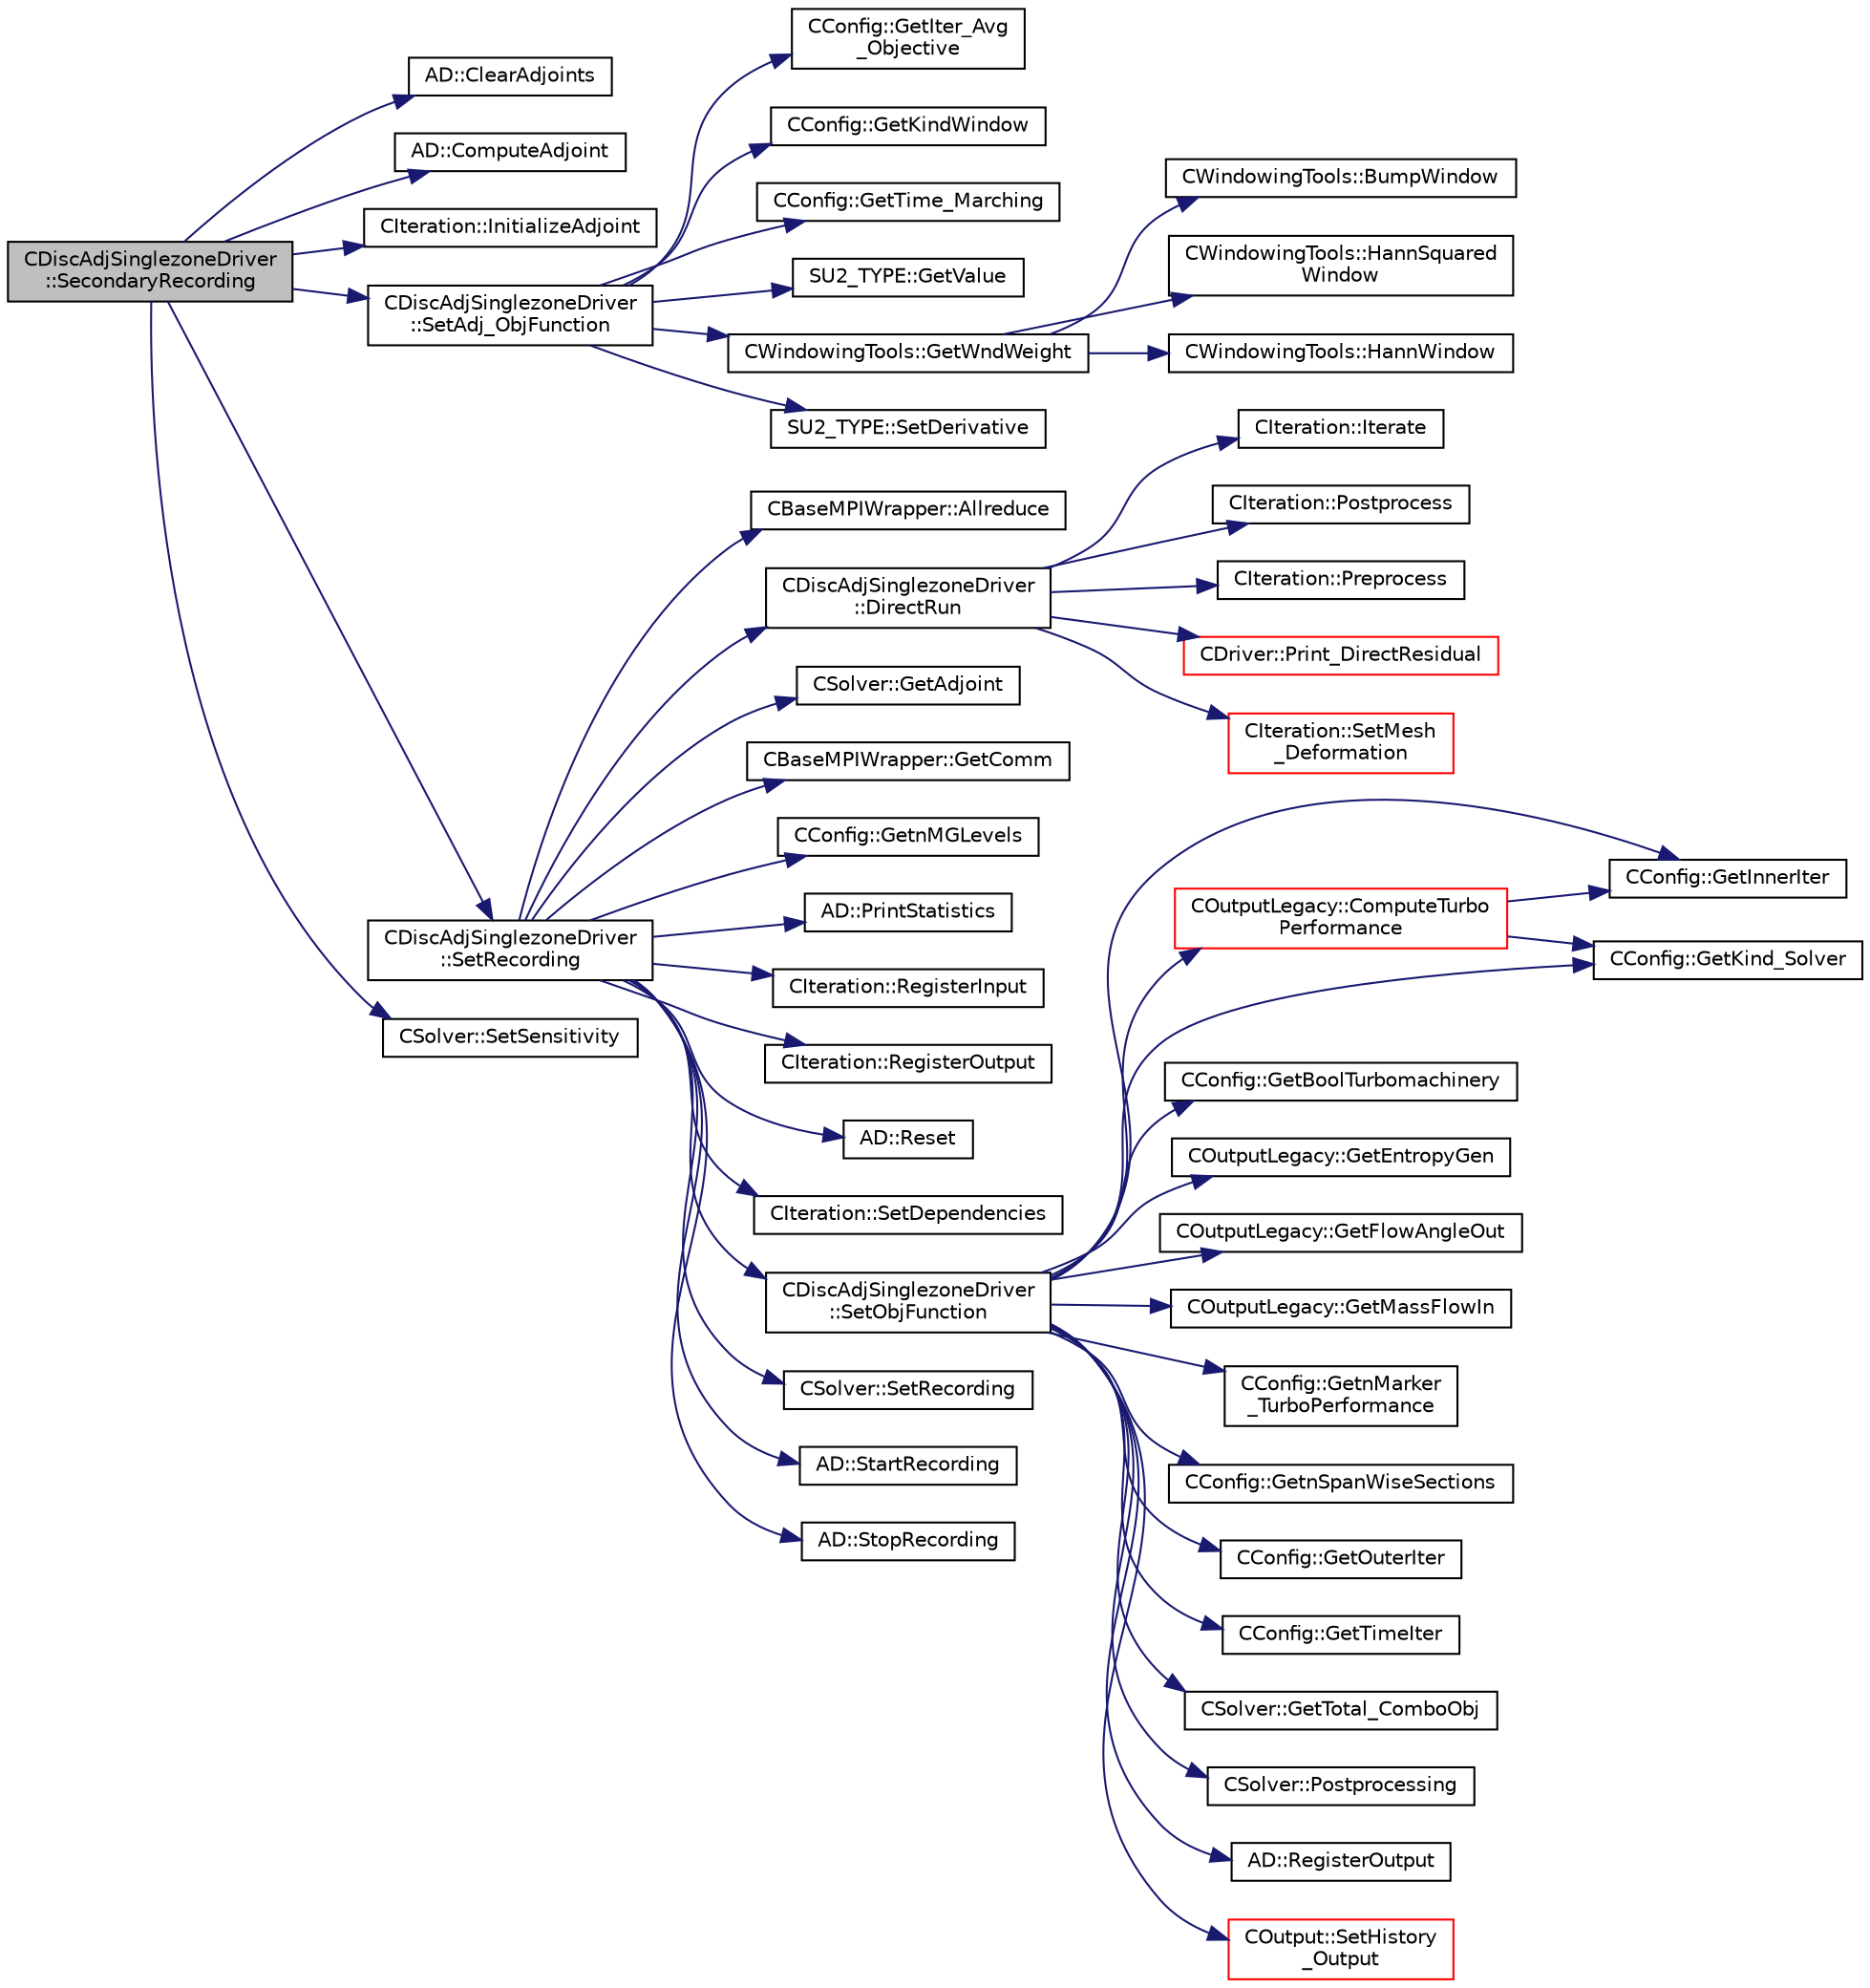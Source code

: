 digraph "CDiscAdjSinglezoneDriver::SecondaryRecording"
{
 // LATEX_PDF_SIZE
  edge [fontname="Helvetica",fontsize="10",labelfontname="Helvetica",labelfontsize="10"];
  node [fontname="Helvetica",fontsize="10",shape=record];
  rankdir="LR";
  Node1 [label="CDiscAdjSinglezoneDriver\l::SecondaryRecording",height=0.2,width=0.4,color="black", fillcolor="grey75", style="filled", fontcolor="black",tooltip="Record the secondary computational path."];
  Node1 -> Node2 [color="midnightblue",fontsize="10",style="solid",fontname="Helvetica"];
  Node2 [label="AD::ClearAdjoints",height=0.2,width=0.4,color="black", fillcolor="white", style="filled",URL="$namespaceAD.html#a6ccf47c72e8115f9e31054b4c06271c4",tooltip="Clears the currently stored adjoints but keeps the computational graph."];
  Node1 -> Node3 [color="midnightblue",fontsize="10",style="solid",fontname="Helvetica"];
  Node3 [label="AD::ComputeAdjoint",height=0.2,width=0.4,color="black", fillcolor="white", style="filled",URL="$namespaceAD.html#a02ec06d93629cdd0724d268318d4dfe7",tooltip="Computes the adjoints, i.e. the derivatives of the output with respect to the input variables."];
  Node1 -> Node4 [color="midnightblue",fontsize="10",style="solid",fontname="Helvetica"];
  Node4 [label="CIteration::InitializeAdjoint",height=0.2,width=0.4,color="black", fillcolor="white", style="filled",URL="$classCIteration.html#a18fa7f7314e6b88f8c69e4fee4ba0f11",tooltip=" "];
  Node1 -> Node5 [color="midnightblue",fontsize="10",style="solid",fontname="Helvetica"];
  Node5 [label="CDiscAdjSinglezoneDriver\l::SetAdj_ObjFunction",height=0.2,width=0.4,color="black", fillcolor="white", style="filled",URL="$classCDiscAdjSinglezoneDriver.html#a0571875142f9cd223d696bc10d4d1c9e",tooltip="Initialize the adjoint value of the objective function."];
  Node5 -> Node6 [color="midnightblue",fontsize="10",style="solid",fontname="Helvetica"];
  Node6 [label="CConfig::GetIter_Avg\l_Objective",height=0.2,width=0.4,color="black", fillcolor="white", style="filled",URL="$classCConfig.html#a19e72bc6263b2a0f581a9bee82bb82d2",tooltip="Number of iterations to average (reverse time integration)."];
  Node5 -> Node7 [color="midnightblue",fontsize="10",style="solid",fontname="Helvetica"];
  Node7 [label="CConfig::GetKindWindow",height=0.2,width=0.4,color="black", fillcolor="white", style="filled",URL="$classCConfig.html#ade88b12b751446e55c47e542ce4ae764",tooltip="Get Index of the window function used as weight in the cost functional."];
  Node5 -> Node8 [color="midnightblue",fontsize="10",style="solid",fontname="Helvetica"];
  Node8 [label="CConfig::GetTime_Marching",height=0.2,width=0.4,color="black", fillcolor="white", style="filled",URL="$classCConfig.html#ac47e04d76ce865893a94dcedd3c9b6a5",tooltip="Provides information about the time integration, and change the write in the output files information..."];
  Node5 -> Node9 [color="midnightblue",fontsize="10",style="solid",fontname="Helvetica"];
  Node9 [label="SU2_TYPE::GetValue",height=0.2,width=0.4,color="black", fillcolor="white", style="filled",URL="$namespaceSU2__TYPE.html#adf52a59d6f4e578f7915ec9abbf7cb22",tooltip="Get the (primitive) value of the datatype (needs to be specialized for active types)."];
  Node5 -> Node10 [color="midnightblue",fontsize="10",style="solid",fontname="Helvetica"];
  Node10 [label="CWindowingTools::GetWndWeight",height=0.2,width=0.4,color="black", fillcolor="white", style="filled",URL="$classCWindowingTools.html#a9129498e6544bd3ebe300d5e10bf0bad",tooltip="Returns the value of a windowing function given by windowId at time-step curTimeIter with given time-..."];
  Node10 -> Node11 [color="midnightblue",fontsize="10",style="solid",fontname="Helvetica"];
  Node11 [label="CWindowingTools::BumpWindow",height=0.2,width=0.4,color="black", fillcolor="white", style="filled",URL="$classCWindowingTools.html#a5149e1e6902b4fcb556a25321e527c0e",tooltip="Returns the value of the Bump-window function at time-step i with given end-time endTimeIter."];
  Node10 -> Node12 [color="midnightblue",fontsize="10",style="solid",fontname="Helvetica"];
  Node12 [label="CWindowingTools::HannSquared\lWindow",height=0.2,width=0.4,color="black", fillcolor="white", style="filled",URL="$classCWindowingTools.html#aca36cc5f9c9a06e49dd524af2a38f4cc",tooltip="Returns the value of the Hann-Square-window function at time-step i with given end-time endTimeIter."];
  Node10 -> Node13 [color="midnightblue",fontsize="10",style="solid",fontname="Helvetica"];
  Node13 [label="CWindowingTools::HannWindow",height=0.2,width=0.4,color="black", fillcolor="white", style="filled",URL="$classCWindowingTools.html#ae7749f0a71361b2e32b43a2a10a84037",tooltip="Returns the value of the Hann-window function at time-step curTimeIter with given end-time endTimeIte..."];
  Node5 -> Node14 [color="midnightblue",fontsize="10",style="solid",fontname="Helvetica"];
  Node14 [label="SU2_TYPE::SetDerivative",height=0.2,width=0.4,color="black", fillcolor="white", style="filled",URL="$namespaceSU2__TYPE.html#ab0b85db43e1495ffbb0f2c823f24935e",tooltip="Set the derivative value of the datatype (needs to be implemented for each new type)."];
  Node1 -> Node15 [color="midnightblue",fontsize="10",style="solid",fontname="Helvetica"];
  Node15 [label="CDiscAdjSinglezoneDriver\l::SetRecording",height=0.2,width=0.4,color="black", fillcolor="white", style="filled",URL="$classCDiscAdjSinglezoneDriver.html#ac5a9bbc8bf431a06a4ec315a514c9428",tooltip="Record one iteration of a flow iteration in within multiple zones."];
  Node15 -> Node16 [color="midnightblue",fontsize="10",style="solid",fontname="Helvetica"];
  Node16 [label="CBaseMPIWrapper::Allreduce",height=0.2,width=0.4,color="black", fillcolor="white", style="filled",URL="$classCBaseMPIWrapper.html#a381d4b3738c09d92ee1ae9f89715b541",tooltip=" "];
  Node15 -> Node17 [color="midnightblue",fontsize="10",style="solid",fontname="Helvetica"];
  Node17 [label="CDiscAdjSinglezoneDriver\l::DirectRun",height=0.2,width=0.4,color="black", fillcolor="white", style="filled",URL="$classCDiscAdjSinglezoneDriver.html#ab8e9115b4d9fb93eaa02b058077dd7de",tooltip="Run one iteration of the solver."];
  Node17 -> Node18 [color="midnightblue",fontsize="10",style="solid",fontname="Helvetica"];
  Node18 [label="CIteration::Iterate",height=0.2,width=0.4,color="black", fillcolor="white", style="filled",URL="$classCIteration.html#a9f0ac38993f5b525e1aa101125a4a222",tooltip="A virtual member."];
  Node17 -> Node19 [color="midnightblue",fontsize="10",style="solid",fontname="Helvetica"];
  Node19 [label="CIteration::Postprocess",height=0.2,width=0.4,color="black", fillcolor="white", style="filled",URL="$classCIteration.html#ad306d277e9a09f6e6c6d08590aa234a6",tooltip="A virtual member."];
  Node17 -> Node20 [color="midnightblue",fontsize="10",style="solid",fontname="Helvetica"];
  Node20 [label="CIteration::Preprocess",height=0.2,width=0.4,color="black", fillcolor="white", style="filled",URL="$classCIteration.html#a2188de0627fe026e59b60b99bf3aa34d",tooltip="A virtual member."];
  Node17 -> Node21 [color="midnightblue",fontsize="10",style="solid",fontname="Helvetica"];
  Node21 [label="CDriver::Print_DirectResidual",height=0.2,width=0.4,color="red", fillcolor="white", style="filled",URL="$classCDriver.html#a22030bf62fe3618c4cbda58a56f450e5",tooltip="Print out the direct residuals."];
  Node17 -> Node30 [color="midnightblue",fontsize="10",style="solid",fontname="Helvetica"];
  Node30 [label="CIteration::SetMesh\l_Deformation",height=0.2,width=0.4,color="red", fillcolor="white", style="filled",URL="$classCIteration.html#af7c9bca7e9b04e2fbadc0baaa18e801a",tooltip="Run the mesh deformation algorithms."];
  Node15 -> Node36 [color="midnightblue",fontsize="10",style="solid",fontname="Helvetica"];
  Node36 [label="CSolver::GetAdjoint",height=0.2,width=0.4,color="black", fillcolor="white", style="filled",URL="$classCSolver.html#abc0d80a004597a2ec8b198bfbe5b0217",tooltip="Get information whether the initialization is an adjoint solver or not."];
  Node15 -> Node37 [color="midnightblue",fontsize="10",style="solid",fontname="Helvetica"];
  Node37 [label="CBaseMPIWrapper::GetComm",height=0.2,width=0.4,color="black", fillcolor="white", style="filled",URL="$classCBaseMPIWrapper.html#a8154391fc3522954802889d81d4ef5da",tooltip=" "];
  Node15 -> Node38 [color="midnightblue",fontsize="10",style="solid",fontname="Helvetica"];
  Node38 [label="CConfig::GetnMGLevels",height=0.2,width=0.4,color="black", fillcolor="white", style="filled",URL="$classCConfig.html#a15a61a6f9a1d415c3509018f4916c5c1",tooltip="Get the number of multigrid levels."];
  Node15 -> Node39 [color="midnightblue",fontsize="10",style="solid",fontname="Helvetica"];
  Node39 [label="AD::PrintStatistics",height=0.2,width=0.4,color="black", fillcolor="white", style="filled",URL="$namespaceAD.html#a550da7d52493ef5d414a563f9ac2f737",tooltip="Prints out tape statistics."];
  Node15 -> Node40 [color="midnightblue",fontsize="10",style="solid",fontname="Helvetica"];
  Node40 [label="CIteration::RegisterInput",height=0.2,width=0.4,color="black", fillcolor="white", style="filled",URL="$classCIteration.html#aa63e3b2401b2f9f0c412b99c3383d70a",tooltip=" "];
  Node15 -> Node41 [color="midnightblue",fontsize="10",style="solid",fontname="Helvetica"];
  Node41 [label="CIteration::RegisterOutput",height=0.2,width=0.4,color="black", fillcolor="white", style="filled",URL="$classCIteration.html#a922a52e44088772c44e4f9f7aa4e9759",tooltip=" "];
  Node15 -> Node42 [color="midnightblue",fontsize="10",style="solid",fontname="Helvetica"];
  Node42 [label="AD::Reset",height=0.2,width=0.4,color="black", fillcolor="white", style="filled",URL="$namespaceAD.html#a410b9fd84f6a9a3b36c3def03c2baffe",tooltip="Reset the tape structure to be ready for a new recording."];
  Node15 -> Node43 [color="midnightblue",fontsize="10",style="solid",fontname="Helvetica"];
  Node43 [label="CIteration::SetDependencies",height=0.2,width=0.4,color="black", fillcolor="white", style="filled",URL="$classCIteration.html#af9bc02ddcc406e96ca18e2b15d3a79bc",tooltip=" "];
  Node15 -> Node44 [color="midnightblue",fontsize="10",style="solid",fontname="Helvetica"];
  Node44 [label="CDiscAdjSinglezoneDriver\l::SetObjFunction",height=0.2,width=0.4,color="black", fillcolor="white", style="filled",URL="$classCDiscAdjSinglezoneDriver.html#aea0513ac808106c6a92be610b3b17a6a",tooltip="Set the objective function."];
  Node44 -> Node45 [color="midnightblue",fontsize="10",style="solid",fontname="Helvetica"];
  Node45 [label="COutputLegacy::ComputeTurbo\lPerformance",height=0.2,width=0.4,color="red", fillcolor="white", style="filled",URL="$classCOutputLegacy.html#a870a4170d6099c1f7c589596e20d2079",tooltip="Compute ."];
  Node45 -> Node52 [color="midnightblue",fontsize="10",style="solid",fontname="Helvetica"];
  Node52 [label="CConfig::GetInnerIter",height=0.2,width=0.4,color="black", fillcolor="white", style="filled",URL="$classCConfig.html#a079a90396222697f01e0c365285c915d",tooltip="Get the current FSI iteration number."];
  Node45 -> Node53 [color="midnightblue",fontsize="10",style="solid",fontname="Helvetica"];
  Node53 [label="CConfig::GetKind_Solver",height=0.2,width=0.4,color="black", fillcolor="white", style="filled",URL="$classCConfig.html#a77312cf52a5ba2cc1239b7cee6fce7a7",tooltip="Governing equations of the flow (it can be different from the run time equation)."];
  Node44 -> Node92 [color="midnightblue",fontsize="10",style="solid",fontname="Helvetica"];
  Node92 [label="CConfig::GetBoolTurbomachinery",height=0.2,width=0.4,color="black", fillcolor="white", style="filled",URL="$classCConfig.html#a9e487db59e70e83ca75e919e084cb9b9",tooltip="Verify if there is Turbomachinery performance option specified from config file."];
  Node44 -> Node93 [color="midnightblue",fontsize="10",style="solid",fontname="Helvetica"];
  Node93 [label="COutputLegacy::GetEntropyGen",height=0.2,width=0.4,color="black", fillcolor="white", style="filled",URL="$classCOutputLegacy.html#a7c6d3ddaaa43eeabdb7772de1caa8fbd",tooltip="Give the Entropy Generation performance parameters for turbomachinery."];
  Node44 -> Node94 [color="midnightblue",fontsize="10",style="solid",fontname="Helvetica"];
  Node94 [label="COutputLegacy::GetFlowAngleOut",height=0.2,width=0.4,color="black", fillcolor="white", style="filled",URL="$classCOutputLegacy.html#a0e87919103e5c9da28588444f0feef29",tooltip="Give the Entropy Generation performance parameters for turbomachinery."];
  Node44 -> Node52 [color="midnightblue",fontsize="10",style="solid",fontname="Helvetica"];
  Node44 -> Node53 [color="midnightblue",fontsize="10",style="solid",fontname="Helvetica"];
  Node44 -> Node95 [color="midnightblue",fontsize="10",style="solid",fontname="Helvetica"];
  Node95 [label="COutputLegacy::GetMassFlowIn",height=0.2,width=0.4,color="black", fillcolor="white", style="filled",URL="$classCOutputLegacy.html#a491cb668b7ce830ddb3527fbb8343217",tooltip="Give the Entropy Generation performance parameters for turbomachinery."];
  Node44 -> Node96 [color="midnightblue",fontsize="10",style="solid",fontname="Helvetica"];
  Node96 [label="CConfig::GetnMarker\l_TurboPerformance",height=0.2,width=0.4,color="black", fillcolor="white", style="filled",URL="$classCConfig.html#a6f6d16d0585be1c3782d3296658f9f45",tooltip="number Turbomachinery performance option specified from config file."];
  Node44 -> Node97 [color="midnightblue",fontsize="10",style="solid",fontname="Helvetica"];
  Node97 [label="CConfig::GetnSpanWiseSections",height=0.2,width=0.4,color="black", fillcolor="white", style="filled",URL="$classCConfig.html#a50c6d8787325e09d732ecb9c4af96e93",tooltip="number span-wise sections to compute 3D BC and performance for turbomachinery."];
  Node44 -> Node98 [color="midnightblue",fontsize="10",style="solid",fontname="Helvetica"];
  Node98 [label="CConfig::GetOuterIter",height=0.2,width=0.4,color="black", fillcolor="white", style="filled",URL="$classCConfig.html#a9acc5e98315125a6343cefcbf177bffc",tooltip="Get the current FSI iteration number."];
  Node44 -> Node99 [color="midnightblue",fontsize="10",style="solid",fontname="Helvetica"];
  Node99 [label="CConfig::GetTimeIter",height=0.2,width=0.4,color="black", fillcolor="white", style="filled",URL="$classCConfig.html#aec6051895c2e4f593a5c245104548b78",tooltip="Get the current time iteration number."];
  Node44 -> Node100 [color="midnightblue",fontsize="10",style="solid",fontname="Helvetica"];
  Node100 [label="CSolver::GetTotal_ComboObj",height=0.2,width=0.4,color="black", fillcolor="white", style="filled",URL="$classCSolver.html#a04b71f5db1330c3ddd0dd31c8829801e",tooltip="Provide the total \"combo\" objective (weighted sum of other values)."];
  Node44 -> Node101 [color="midnightblue",fontsize="10",style="solid",fontname="Helvetica"];
  Node101 [label="CSolver::Postprocessing",height=0.2,width=0.4,color="black", fillcolor="white", style="filled",URL="$classCSolver.html#a3bbd97faea2faca3912f766870d9991f",tooltip="A virtual member."];
  Node44 -> Node102 [color="midnightblue",fontsize="10",style="solid",fontname="Helvetica"];
  Node102 [label="AD::RegisterOutput",height=0.2,width=0.4,color="black", fillcolor="white", style="filled",URL="$namespaceAD.html#ae381e45797545e980376c4aeb3f5afdc",tooltip="Registers the variable as an output. I.e. as the root of the computational graph."];
  Node44 -> Node103 [color="midnightblue",fontsize="10",style="solid",fontname="Helvetica"];
  Node103 [label="COutput::SetHistory\l_Output",height=0.2,width=0.4,color="red", fillcolor="white", style="filled",URL="$classCOutput.html#acf84143df1a158647605c980ecae2d7c",tooltip="Collects history data from the solvers, monitors the convergence and writes to screen and history fil..."];
  Node15 -> Node149 [color="midnightblue",fontsize="10",style="solid",fontname="Helvetica"];
  Node149 [label="CSolver::SetRecording",height=0.2,width=0.4,color="black", fillcolor="white", style="filled",URL="$classCSolver.html#a77b00d3646bfcb6cb1998b6d8c6e2391",tooltip="A virtual member."];
  Node15 -> Node150 [color="midnightblue",fontsize="10",style="solid",fontname="Helvetica"];
  Node150 [label="AD::StartRecording",height=0.2,width=0.4,color="black", fillcolor="white", style="filled",URL="$namespaceAD.html#aa411ae358859e654be30b522fdf7a7ba",tooltip="Start the recording of the operations and involved variables. If called, the computational graph of a..."];
  Node15 -> Node151 [color="midnightblue",fontsize="10",style="solid",fontname="Helvetica"];
  Node151 [label="AD::StopRecording",height=0.2,width=0.4,color="black", fillcolor="white", style="filled",URL="$namespaceAD.html#a97670077955608a47f6cc7ee3548e424",tooltip="Stops the recording of the operations and variables."];
  Node1 -> Node152 [color="midnightblue",fontsize="10",style="solid",fontname="Helvetica"];
  Node152 [label="CSolver::SetSensitivity",height=0.2,width=0.4,color="black", fillcolor="white", style="filled",URL="$classCSolver.html#a59ac27bf6d4bb82a7fb7c626200aca3d",tooltip="A virtual member. Extract and set the geometrical sensitivity."];
}

